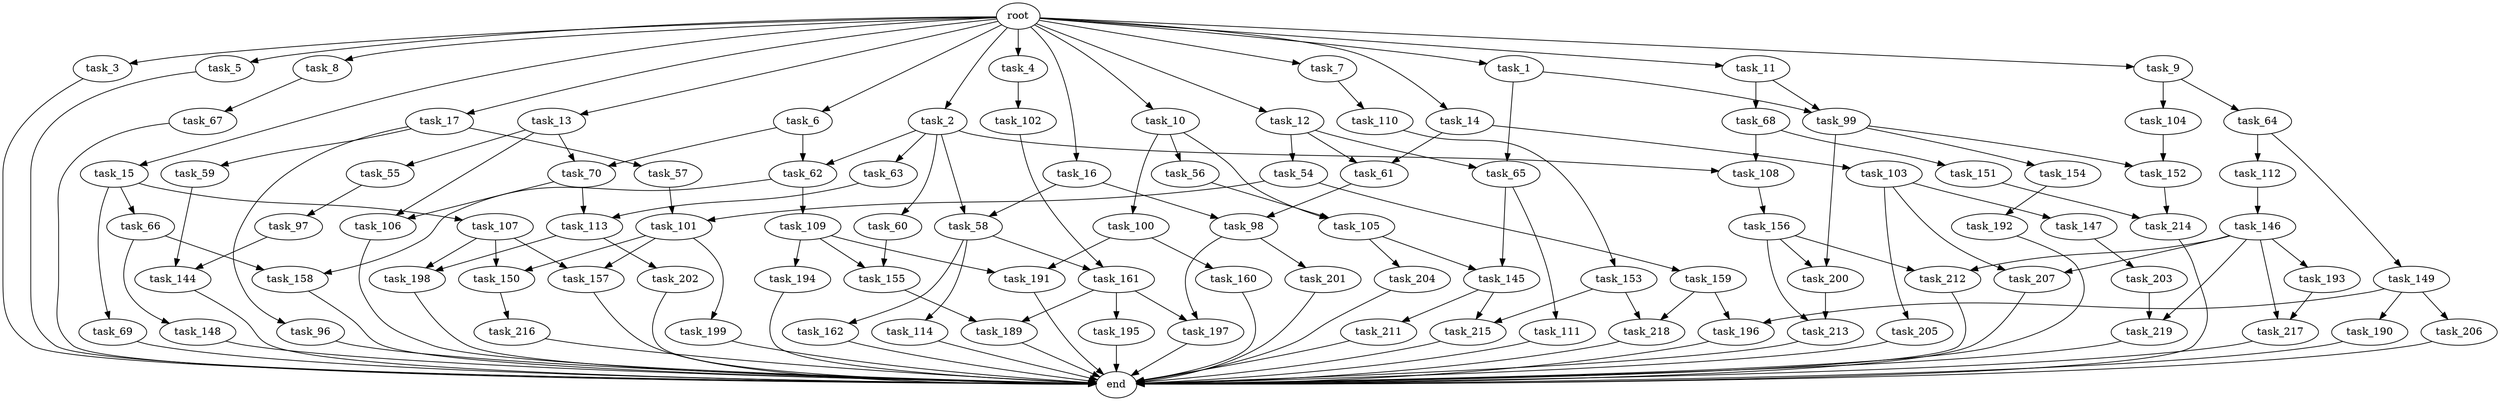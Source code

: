 digraph G {
  root [size="0.000000"];
  task_1 [size="102.400000"];
  task_2 [size="102.400000"];
  task_3 [size="102.400000"];
  task_4 [size="102.400000"];
  task_5 [size="102.400000"];
  task_6 [size="102.400000"];
  task_7 [size="102.400000"];
  task_8 [size="102.400000"];
  task_9 [size="102.400000"];
  task_10 [size="102.400000"];
  task_11 [size="102.400000"];
  task_12 [size="102.400000"];
  task_13 [size="102.400000"];
  task_14 [size="102.400000"];
  task_15 [size="102.400000"];
  task_16 [size="102.400000"];
  task_17 [size="102.400000"];
  task_54 [size="3435973836.800000"];
  task_55 [size="30923764531.200001"];
  task_56 [size="7730941132.800000"];
  task_57 [size="3435973836.800000"];
  task_58 [size="73014444032.000000"];
  task_59 [size="3435973836.800000"];
  task_60 [size="42090679500.800003"];
  task_61 [size="34359738368.000000"];
  task_62 [size="84181359001.600006"];
  task_63 [size="42090679500.800003"];
  task_64 [size="30923764531.200001"];
  task_65 [size="58411555225.600006"];
  task_66 [size="54975581388.800003"];
  task_67 [size="21474836480.000000"];
  task_68 [size="3435973836.800000"];
  task_69 [size="54975581388.800003"];
  task_70 [size="73014444032.000000"];
  task_96 [size="3435973836.800000"];
  task_97 [size="42090679500.800003"];
  task_98 [size="100502234726.400009"];
  task_99 [size="58411555225.600006"];
  task_100 [size="7730941132.800000"];
  task_101 [size="55834574848.000000"];
  task_102 [size="42090679500.800003"];
  task_103 [size="30923764531.200001"];
  task_104 [size="30923764531.200001"];
  task_105 [size="77309411328.000000"];
  task_106 [size="100502234726.400009"];
  task_107 [size="54975581388.800003"];
  task_108 [size="84181359001.600006"];
  task_109 [size="21474836480.000000"];
  task_110 [size="13743895347.200001"];
  task_111 [size="69578470195.199997"];
  task_112 [size="69578470195.199997"];
  task_113 [size="73014444032.000000"];
  task_114 [size="13743895347.200001"];
  task_144 [size="38654705664.000000"];
  task_145 [size="73014444032.000000"];
  task_146 [size="42090679500.800003"];
  task_147 [size="7730941132.800000"];
  task_148 [size="3435973836.800000"];
  task_149 [size="69578470195.199997"];
  task_150 [size="44667659878.400002"];
  task_151 [size="42090679500.800003"];
  task_152 [size="42949672960.000000"];
  task_153 [size="7730941132.800000"];
  task_154 [size="21474836480.000000"];
  task_155 [size="52398601011.200005"];
  task_156 [size="85899345920.000000"];
  task_157 [size="44667659878.400002"];
  task_158 [size="24910810316.800003"];
  task_159 [size="13743895347.200001"];
  task_160 [size="69578470195.199997"];
  task_161 [size="99643241267.200012"];
  task_162 [size="13743895347.200001"];
  task_189 [size="34359738368.000000"];
  task_190 [size="69578470195.199997"];
  task_191 [size="91053306675.200012"];
  task_192 [size="69578470195.199997"];
  task_193 [size="30923764531.200001"];
  task_194 [size="21474836480.000000"];
  task_195 [size="30923764531.200001"];
  task_196 [size="124554051584.000000"];
  task_197 [size="85899345920.000000"];
  task_198 [size="44667659878.400002"];
  task_199 [size="30923764531.200001"];
  task_200 [size="42949672960.000000"];
  task_201 [size="54975581388.800003"];
  task_202 [size="30923764531.200001"];
  task_203 [size="42090679500.800003"];
  task_204 [size="3435973836.800000"];
  task_205 [size="7730941132.800000"];
  task_206 [size="69578470195.199997"];
  task_207 [size="38654705664.000000"];
  task_211 [size="42090679500.800003"];
  task_212 [size="52398601011.200005"];
  task_213 [size="91053306675.200012"];
  task_214 [size="155477816115.200012"];
  task_215 [size="63565515980.800003"];
  task_216 [size="7730941132.800000"];
  task_217 [size="61847529062.400002"];
  task_218 [size="76450417868.800003"];
  task_219 [size="73014444032.000000"];
  end [size="0.000000"];

  root -> task_1 [size="1.000000"];
  root -> task_2 [size="1.000000"];
  root -> task_3 [size="1.000000"];
  root -> task_4 [size="1.000000"];
  root -> task_5 [size="1.000000"];
  root -> task_6 [size="1.000000"];
  root -> task_7 [size="1.000000"];
  root -> task_8 [size="1.000000"];
  root -> task_9 [size="1.000000"];
  root -> task_10 [size="1.000000"];
  root -> task_11 [size="1.000000"];
  root -> task_12 [size="1.000000"];
  root -> task_13 [size="1.000000"];
  root -> task_14 [size="1.000000"];
  root -> task_15 [size="1.000000"];
  root -> task_16 [size="1.000000"];
  root -> task_17 [size="1.000000"];
  task_1 -> task_65 [size="536870912.000000"];
  task_1 -> task_99 [size="536870912.000000"];
  task_2 -> task_58 [size="411041792.000000"];
  task_2 -> task_60 [size="411041792.000000"];
  task_2 -> task_62 [size="411041792.000000"];
  task_2 -> task_63 [size="411041792.000000"];
  task_2 -> task_108 [size="411041792.000000"];
  task_3 -> end [size="1.000000"];
  task_4 -> task_102 [size="411041792.000000"];
  task_5 -> end [size="1.000000"];
  task_6 -> task_62 [size="411041792.000000"];
  task_6 -> task_70 [size="411041792.000000"];
  task_7 -> task_110 [size="134217728.000000"];
  task_8 -> task_67 [size="209715200.000000"];
  task_9 -> task_64 [size="301989888.000000"];
  task_9 -> task_104 [size="301989888.000000"];
  task_10 -> task_56 [size="75497472.000000"];
  task_10 -> task_100 [size="75497472.000000"];
  task_10 -> task_105 [size="75497472.000000"];
  task_11 -> task_68 [size="33554432.000000"];
  task_11 -> task_99 [size="33554432.000000"];
  task_12 -> task_54 [size="33554432.000000"];
  task_12 -> task_61 [size="33554432.000000"];
  task_12 -> task_65 [size="33554432.000000"];
  task_13 -> task_55 [size="301989888.000000"];
  task_13 -> task_70 [size="301989888.000000"];
  task_13 -> task_106 [size="301989888.000000"];
  task_14 -> task_61 [size="301989888.000000"];
  task_14 -> task_103 [size="301989888.000000"];
  task_15 -> task_66 [size="536870912.000000"];
  task_15 -> task_69 [size="536870912.000000"];
  task_15 -> task_107 [size="536870912.000000"];
  task_16 -> task_58 [size="301989888.000000"];
  task_16 -> task_98 [size="301989888.000000"];
  task_17 -> task_57 [size="33554432.000000"];
  task_17 -> task_59 [size="33554432.000000"];
  task_17 -> task_96 [size="33554432.000000"];
  task_54 -> task_101 [size="134217728.000000"];
  task_54 -> task_159 [size="134217728.000000"];
  task_55 -> task_97 [size="411041792.000000"];
  task_56 -> task_105 [size="679477248.000000"];
  task_57 -> task_101 [size="411041792.000000"];
  task_58 -> task_114 [size="134217728.000000"];
  task_58 -> task_161 [size="134217728.000000"];
  task_58 -> task_162 [size="134217728.000000"];
  task_59 -> task_144 [size="301989888.000000"];
  task_60 -> task_155 [size="301989888.000000"];
  task_61 -> task_98 [size="679477248.000000"];
  task_62 -> task_109 [size="209715200.000000"];
  task_62 -> task_158 [size="209715200.000000"];
  task_63 -> task_113 [size="33554432.000000"];
  task_64 -> task_112 [size="679477248.000000"];
  task_64 -> task_149 [size="679477248.000000"];
  task_65 -> task_111 [size="679477248.000000"];
  task_65 -> task_145 [size="679477248.000000"];
  task_66 -> task_148 [size="33554432.000000"];
  task_66 -> task_158 [size="33554432.000000"];
  task_67 -> end [size="1.000000"];
  task_68 -> task_108 [size="411041792.000000"];
  task_68 -> task_151 [size="411041792.000000"];
  task_69 -> end [size="1.000000"];
  task_70 -> task_106 [size="679477248.000000"];
  task_70 -> task_113 [size="679477248.000000"];
  task_96 -> end [size="1.000000"];
  task_97 -> task_144 [size="75497472.000000"];
  task_98 -> task_197 [size="536870912.000000"];
  task_98 -> task_201 [size="536870912.000000"];
  task_99 -> task_152 [size="209715200.000000"];
  task_99 -> task_154 [size="209715200.000000"];
  task_99 -> task_200 [size="209715200.000000"];
  task_100 -> task_160 [size="679477248.000000"];
  task_100 -> task_191 [size="679477248.000000"];
  task_101 -> task_150 [size="301989888.000000"];
  task_101 -> task_157 [size="301989888.000000"];
  task_101 -> task_199 [size="301989888.000000"];
  task_102 -> task_161 [size="838860800.000000"];
  task_103 -> task_147 [size="75497472.000000"];
  task_103 -> task_205 [size="75497472.000000"];
  task_103 -> task_207 [size="75497472.000000"];
  task_104 -> task_152 [size="209715200.000000"];
  task_105 -> task_145 [size="33554432.000000"];
  task_105 -> task_204 [size="33554432.000000"];
  task_106 -> end [size="1.000000"];
  task_107 -> task_150 [size="134217728.000000"];
  task_107 -> task_157 [size="134217728.000000"];
  task_107 -> task_198 [size="134217728.000000"];
  task_108 -> task_156 [size="838860800.000000"];
  task_109 -> task_155 [size="209715200.000000"];
  task_109 -> task_191 [size="209715200.000000"];
  task_109 -> task_194 [size="209715200.000000"];
  task_110 -> task_153 [size="75497472.000000"];
  task_111 -> end [size="1.000000"];
  task_112 -> task_146 [size="411041792.000000"];
  task_113 -> task_198 [size="301989888.000000"];
  task_113 -> task_202 [size="301989888.000000"];
  task_114 -> end [size="1.000000"];
  task_144 -> end [size="1.000000"];
  task_145 -> task_211 [size="411041792.000000"];
  task_145 -> task_215 [size="411041792.000000"];
  task_146 -> task_193 [size="301989888.000000"];
  task_146 -> task_207 [size="301989888.000000"];
  task_146 -> task_212 [size="301989888.000000"];
  task_146 -> task_217 [size="301989888.000000"];
  task_146 -> task_219 [size="301989888.000000"];
  task_147 -> task_203 [size="411041792.000000"];
  task_148 -> end [size="1.000000"];
  task_149 -> task_190 [size="679477248.000000"];
  task_149 -> task_196 [size="679477248.000000"];
  task_149 -> task_206 [size="679477248.000000"];
  task_150 -> task_216 [size="75497472.000000"];
  task_151 -> task_214 [size="679477248.000000"];
  task_152 -> task_214 [size="838860800.000000"];
  task_153 -> task_215 [size="209715200.000000"];
  task_153 -> task_218 [size="209715200.000000"];
  task_154 -> task_192 [size="679477248.000000"];
  task_155 -> task_189 [size="33554432.000000"];
  task_156 -> task_200 [size="209715200.000000"];
  task_156 -> task_212 [size="209715200.000000"];
  task_156 -> task_213 [size="209715200.000000"];
  task_157 -> end [size="1.000000"];
  task_158 -> end [size="1.000000"];
  task_159 -> task_196 [size="536870912.000000"];
  task_159 -> task_218 [size="536870912.000000"];
  task_160 -> end [size="1.000000"];
  task_161 -> task_189 [size="301989888.000000"];
  task_161 -> task_195 [size="301989888.000000"];
  task_161 -> task_197 [size="301989888.000000"];
  task_162 -> end [size="1.000000"];
  task_189 -> end [size="1.000000"];
  task_190 -> end [size="1.000000"];
  task_191 -> end [size="1.000000"];
  task_192 -> end [size="1.000000"];
  task_193 -> task_217 [size="301989888.000000"];
  task_194 -> end [size="1.000000"];
  task_195 -> end [size="1.000000"];
  task_196 -> end [size="1.000000"];
  task_197 -> end [size="1.000000"];
  task_198 -> end [size="1.000000"];
  task_199 -> end [size="1.000000"];
  task_200 -> task_213 [size="679477248.000000"];
  task_201 -> end [size="1.000000"];
  task_202 -> end [size="1.000000"];
  task_203 -> task_219 [size="411041792.000000"];
  task_204 -> end [size="1.000000"];
  task_205 -> end [size="1.000000"];
  task_206 -> end [size="1.000000"];
  task_207 -> end [size="1.000000"];
  task_211 -> end [size="1.000000"];
  task_212 -> end [size="1.000000"];
  task_213 -> end [size="1.000000"];
  task_214 -> end [size="1.000000"];
  task_215 -> end [size="1.000000"];
  task_216 -> end [size="1.000000"];
  task_217 -> end [size="1.000000"];
  task_218 -> end [size="1.000000"];
  task_219 -> end [size="1.000000"];
}
